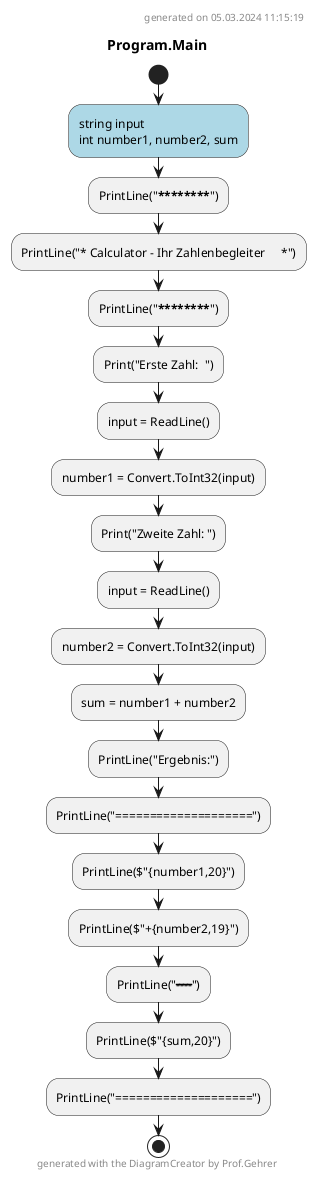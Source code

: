 @startuml Program.Main
header
generated on 05.03.2024 11:15:19
end header
title Program.Main
start
#LightBlue:string input
int number1, number2, sum;
:PrintLine("****************************************");
:PrintLine("* Calculator - Ihr Zahlenbegleiter     *");
:PrintLine("****************************************");
:Print("Erste Zahl:  ");
:input = ReadLine();
:number1 = Convert.ToInt32(input);
:Print("Zweite Zahl: ");
:input = ReadLine();
:number2 = Convert.ToInt32(input);
:sum = number1 + number2;
:PrintLine("Ergebnis:");
:PrintLine("====================");
:PrintLine($"{number1,20}");
:PrintLine($"+{number2,19}");
:PrintLine("--------------------");
:PrintLine($"{sum,20}");
:PrintLine("====================");
footer
generated with the DiagramCreator by Prof.Gehrer
end footer
stop
@enduml
